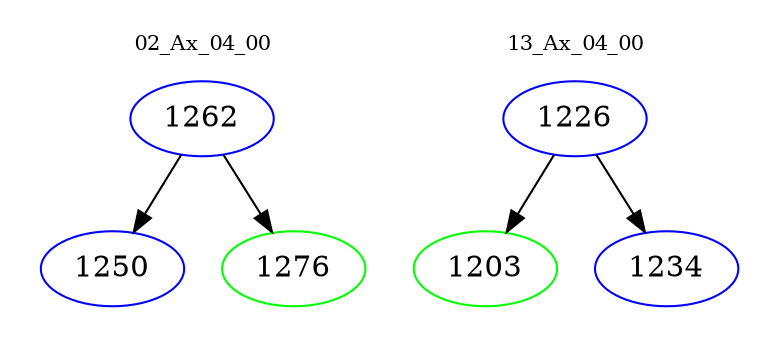 digraph{
subgraph cluster_0 {
color = white
label = "02_Ax_04_00";
fontsize=10;
T0_1262 [label="1262", color="blue"]
T0_1262 -> T0_1250 [color="black"]
T0_1250 [label="1250", color="blue"]
T0_1262 -> T0_1276 [color="black"]
T0_1276 [label="1276", color="green"]
}
subgraph cluster_1 {
color = white
label = "13_Ax_04_00";
fontsize=10;
T1_1226 [label="1226", color="blue"]
T1_1226 -> T1_1203 [color="black"]
T1_1203 [label="1203", color="green"]
T1_1226 -> T1_1234 [color="black"]
T1_1234 [label="1234", color="blue"]
}
}
